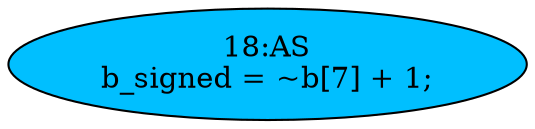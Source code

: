 strict digraph "" {
	node [label="\N"];
	"18:AS"	[ast="<pyverilog.vparser.ast.Assign object at 0x7fac9fb57910>",
		def_var="['b_signed']",
		fillcolor=deepskyblue,
		label="18:AS
b_signed = ~b[7] + 1;",
		statements="[]",
		style=filled,
		typ=Assign,
		use_var="['b']"];
}
